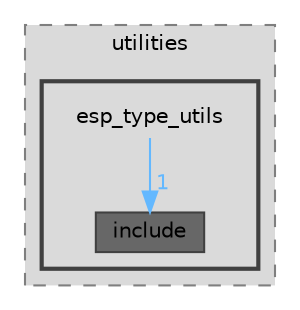 digraph "components/utilities/esp_type_utils"
{
 // LATEX_PDF_SIZE
  bgcolor="transparent";
  edge [fontname=Helvetica,fontsize=10,labelfontname=Helvetica,labelfontsize=10];
  node [fontname=Helvetica,fontsize=10,shape=box,height=0.2,width=0.4];
  compound=true
  subgraph clusterdir_59ed5374a4f6b52e0256717e78b786a3 {
    graph [ bgcolor="#dadada", pencolor="grey50", label="utilities", fontname=Helvetica,fontsize=10 style="filled,dashed", URL="dir_59ed5374a4f6b52e0256717e78b786a3.html",tooltip=""]
  subgraph clusterdir_ffcdb155dfca58330a1da0208b696b68 {
    graph [ bgcolor="#dadada", pencolor="grey25", label="", fontname=Helvetica,fontsize=10 style="filled,bold", URL="dir_ffcdb155dfca58330a1da0208b696b68.html",tooltip=""]
    dir_ffcdb155dfca58330a1da0208b696b68 [shape=plaintext, label="esp_type_utils"];
  dir_941e2ce9072f74fc365c513b5393b268 [label="include", fillcolor="#676767", color="grey25", style="filled", URL="dir_941e2ce9072f74fc365c513b5393b268.html",tooltip=""];
  }
  }
  dir_ffcdb155dfca58330a1da0208b696b68->dir_941e2ce9072f74fc365c513b5393b268 [headlabel="1", labeldistance=1.5 headhref="dir_000035_000073.html" href="dir_000035_000073.html" color="steelblue1" fontcolor="steelblue1"];
}
